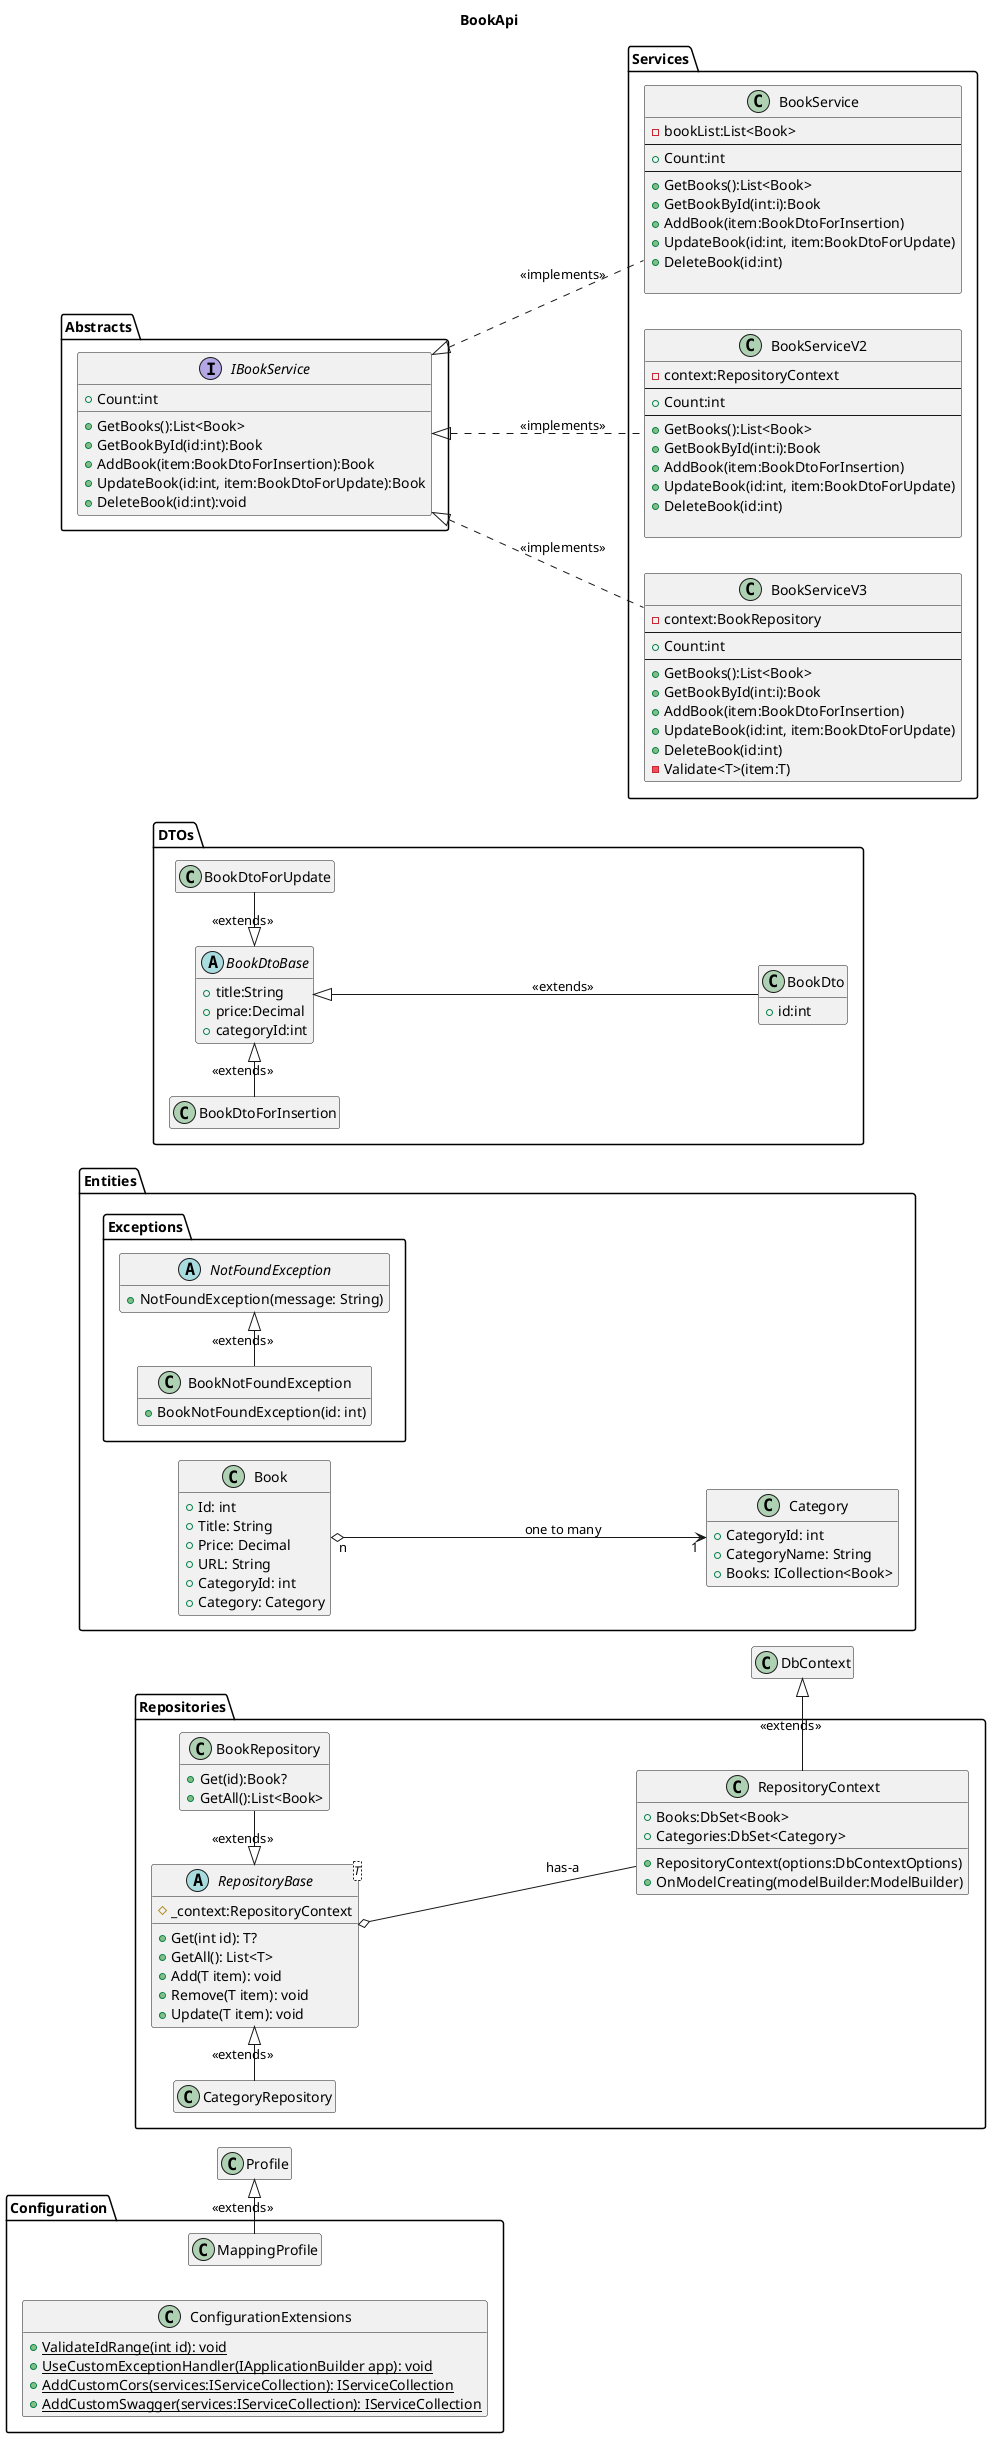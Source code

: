 @startuml
title BookApi

left to right direction

package Entities {
    class Book {
        +Id: int
        +Title: String
        +Price: Decimal
        +URL: String
        +CategoryId: int
        +Category: Category
    }

    class Category {
        +CategoryId: int
        +CategoryName: String
        +Books: ICollection<Book>
    }

    ' Category "1" --> "0..*" Book : "Books"
    Book "n" o-down-> "1" Category : "one to many"
}

package DTOs
{
    abstract class BookDtoBase
    {
        +title:String
        +price:Decimal
        +categoryId:int
    }

    class BookDto
    {
        +id:int
    }
    class BookDtoForInsertion
    {

    }
    class BookDtoForUpdate
    {

    }
}

package Entities.Exceptions
{
    abstract class NotFoundException {
        +NotFoundException(message: String)
    }

    class BookNotFoundException {
        +BookNotFoundException(id: int)
    }
}


package Repositories
{
    class RepositoryContext   {
        +Books:DbSet<Book>
        +Categories:DbSet<Category>
        +RepositoryContext(options:DbContextOptions)
        +OnModelCreating(modelBuilder:ModelBuilder)
    }

    abstract class RepositoryBase<T> {
        # _context:RepositoryContext
        + Get(int id): T?
        + GetAll(): List<T>
        + Add(T item): void
        + Remove(T item): void
        + Update(T item): void
    }
    class BookRepository {
        +Get(id):Book?
        +GetAll():List<Book>
    }
    class CategoryRepository {
        
    }
}

package Services
{
    class BookService
    {
        -bookList:List<Book>
        --
        +Count:int
        --
        +GetBooks():List<Book>
        +GetBookById(int:i):Book
        +AddBook(item:BookDtoForInsertion)
        +UpdateBook(id:int, item:BookDtoForUpdate)
        +DeleteBook(id:int)

    }
    class BookServiceV2
    {
        -context:RepositoryContext
        --
        +Count:int
        --
        +GetBooks():List<Book>
        +GetBookById(int:i):Book
        +AddBook(item:BookDtoForInsertion)
        +UpdateBook(id:int, item:BookDtoForUpdate)
        +DeleteBook(id:int)

    }
    class BookServiceV3
    {
        -context:BookRepository
        --
        +Count:int
        --
        +GetBooks():List<Book>
        +GetBookById(int:i):Book
        +AddBook(item:BookDtoForInsertion)
        +UpdateBook(id:int, item:BookDtoForUpdate)
        +DeleteBook(id:int)
        -Validate<T>(item:T)
    }
}


package Abstracts
{
    interface IBookService
    {
        +Count:int
        +GetBooks():List<Book>
        +GetBookById(id:int):Book
        +AddBook(item:BookDtoForInsertion):Book
        +UpdateBook(id:int, item:BookDtoForUpdate):Book
        +DeleteBook(id:int):void
    }
}

package Configuration {
    class MappingProfile {

    }
    class ConfigurationExtensions {
        {static} +ValidateIdRange(int id): void
        {static} +UseCustomExceptionHandler(IApplicationBuilder app): void
        {static} +AddCustomCors(services:IServiceCollection): IServiceCollection
        {static} +AddCustomSwagger(services:IServiceCollection): IServiceCollection
    }
}

MappingProfile -right-|> Profile : "<<extends>>"

BookService .up.|> IBookService : "<<implements>>"
BookServiceV2 .up.|> IBookService : "<<implements>>"
BookServiceV3 .up.|> IBookService : "<<implements>>"


BookRepository -l-|> RepositoryBase  : "<<extends>>"
CategoryRepository -r-|> RepositoryBase  : "<<extends>>"
RepositoryBase o-d- RepositoryContext : "has-a"
RepositoryContext -r-|> DbContext : "<<extends>>"

BookNotFoundException -right-|> NotFoundException : "<<extends>>"



BookDto -up-|> BookDtoBase : "<<extends>>"
BookDtoForUpdate -left-|> BookDtoBase : "<<extends>>"
BookDtoForInsertion -right-|> BookDtoBase : "<<extends>>"

hide empty members